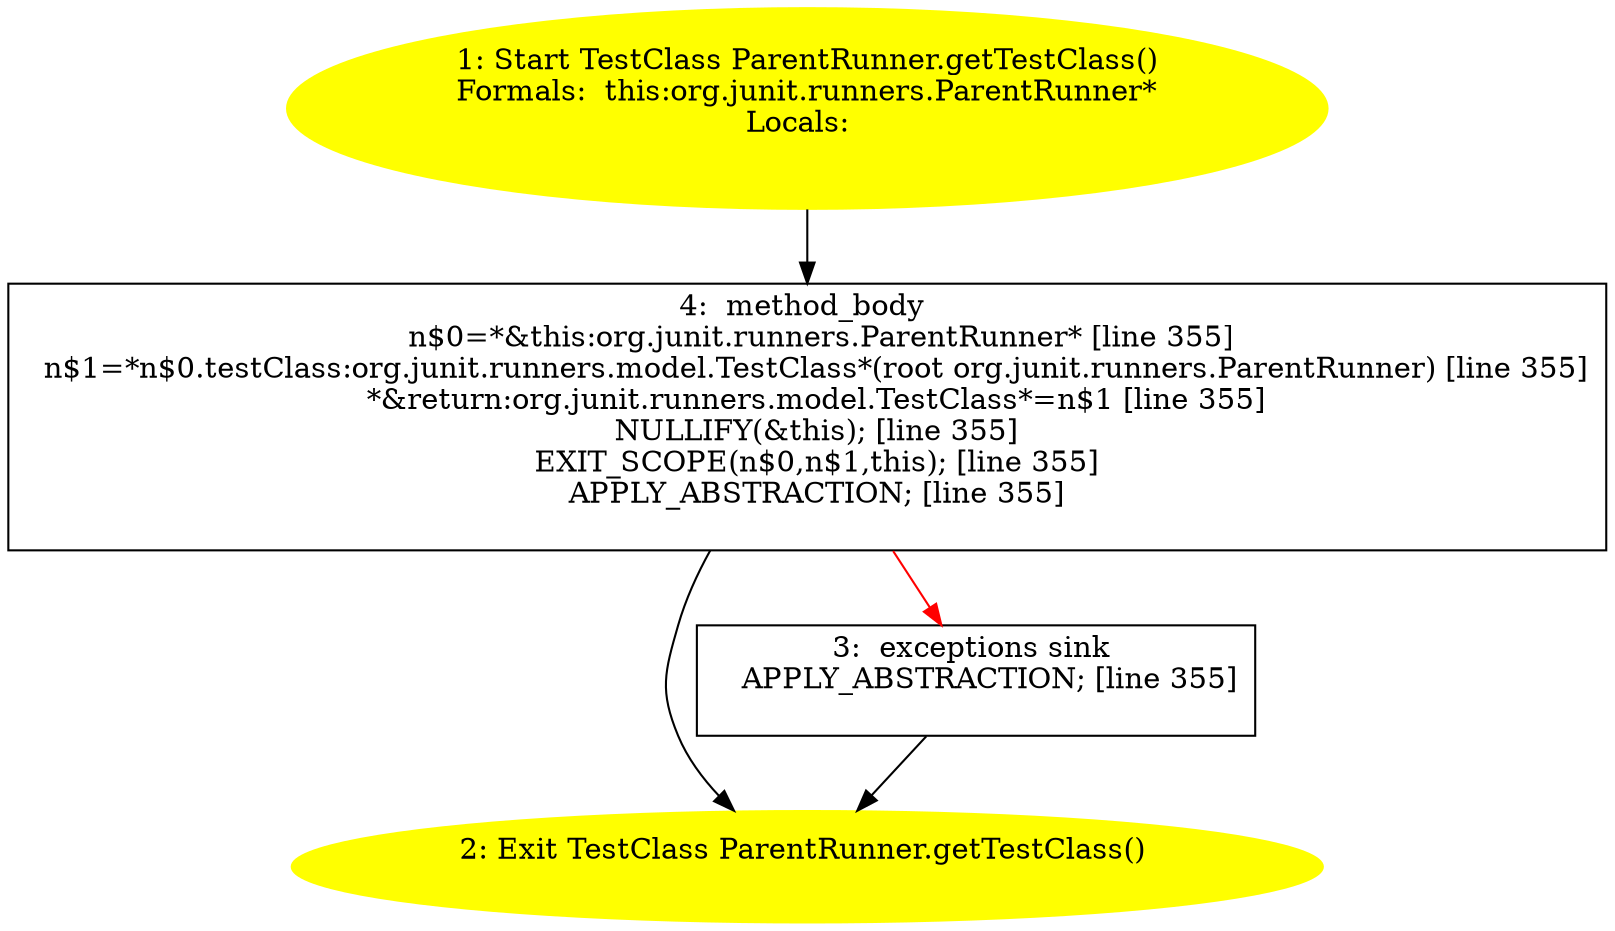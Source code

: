 /* @generated */
digraph cfg {
"org.junit.runners.ParentRunner.getTestClass():org.junit.runners.model.TestClass.5de54cbfb278a8fe3b694bda4673dc31_1" [label="1: Start TestClass ParentRunner.getTestClass()\nFormals:  this:org.junit.runners.ParentRunner*\nLocals:  \n  " color=yellow style=filled]
	

	 "org.junit.runners.ParentRunner.getTestClass():org.junit.runners.model.TestClass.5de54cbfb278a8fe3b694bda4673dc31_1" -> "org.junit.runners.ParentRunner.getTestClass():org.junit.runners.model.TestClass.5de54cbfb278a8fe3b694bda4673dc31_4" ;
"org.junit.runners.ParentRunner.getTestClass():org.junit.runners.model.TestClass.5de54cbfb278a8fe3b694bda4673dc31_2" [label="2: Exit TestClass ParentRunner.getTestClass() \n  " color=yellow style=filled]
	

"org.junit.runners.ParentRunner.getTestClass():org.junit.runners.model.TestClass.5de54cbfb278a8fe3b694bda4673dc31_3" [label="3:  exceptions sink \n   APPLY_ABSTRACTION; [line 355]\n " shape="box"]
	

	 "org.junit.runners.ParentRunner.getTestClass():org.junit.runners.model.TestClass.5de54cbfb278a8fe3b694bda4673dc31_3" -> "org.junit.runners.ParentRunner.getTestClass():org.junit.runners.model.TestClass.5de54cbfb278a8fe3b694bda4673dc31_2" ;
"org.junit.runners.ParentRunner.getTestClass():org.junit.runners.model.TestClass.5de54cbfb278a8fe3b694bda4673dc31_4" [label="4:  method_body \n   n$0=*&this:org.junit.runners.ParentRunner* [line 355]\n  n$1=*n$0.testClass:org.junit.runners.model.TestClass*(root org.junit.runners.ParentRunner) [line 355]\n  *&return:org.junit.runners.model.TestClass*=n$1 [line 355]\n  NULLIFY(&this); [line 355]\n  EXIT_SCOPE(n$0,n$1,this); [line 355]\n  APPLY_ABSTRACTION; [line 355]\n " shape="box"]
	

	 "org.junit.runners.ParentRunner.getTestClass():org.junit.runners.model.TestClass.5de54cbfb278a8fe3b694bda4673dc31_4" -> "org.junit.runners.ParentRunner.getTestClass():org.junit.runners.model.TestClass.5de54cbfb278a8fe3b694bda4673dc31_2" ;
	 "org.junit.runners.ParentRunner.getTestClass():org.junit.runners.model.TestClass.5de54cbfb278a8fe3b694bda4673dc31_4" -> "org.junit.runners.ParentRunner.getTestClass():org.junit.runners.model.TestClass.5de54cbfb278a8fe3b694bda4673dc31_3" [color="red" ];
}

